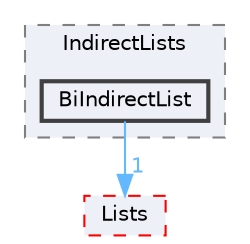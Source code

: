 digraph "src/OpenFOAM/containers/IndirectLists/BiIndirectList"
{
 // LATEX_PDF_SIZE
  bgcolor="transparent";
  edge [fontname=Helvetica,fontsize=10,labelfontname=Helvetica,labelfontsize=10];
  node [fontname=Helvetica,fontsize=10,shape=box,height=0.2,width=0.4];
  compound=true
  subgraph clusterdir_f1bdd3e1864452c4a43cb0467c28790d {
    graph [ bgcolor="#edf0f7", pencolor="grey50", label="IndirectLists", fontname=Helvetica,fontsize=10 style="filled,dashed", URL="dir_f1bdd3e1864452c4a43cb0467c28790d.html",tooltip=""]
  dir_8398464456314792f42f44156729da6f [label="BiIndirectList", fillcolor="#edf0f7", color="grey25", style="filled,bold", URL="dir_8398464456314792f42f44156729da6f.html",tooltip=""];
  }
  dir_f87fe3b02e96c330e8a853ff310f1666 [label="Lists", fillcolor="#edf0f7", color="red", style="filled,dashed", URL="dir_f87fe3b02e96c330e8a853ff310f1666.html",tooltip=""];
  dir_8398464456314792f42f44156729da6f->dir_f87fe3b02e96c330e8a853ff310f1666 [headlabel="1", labeldistance=1.5 headhref="dir_000262_002237.html" href="dir_000262_002237.html" color="steelblue1" fontcolor="steelblue1"];
}
